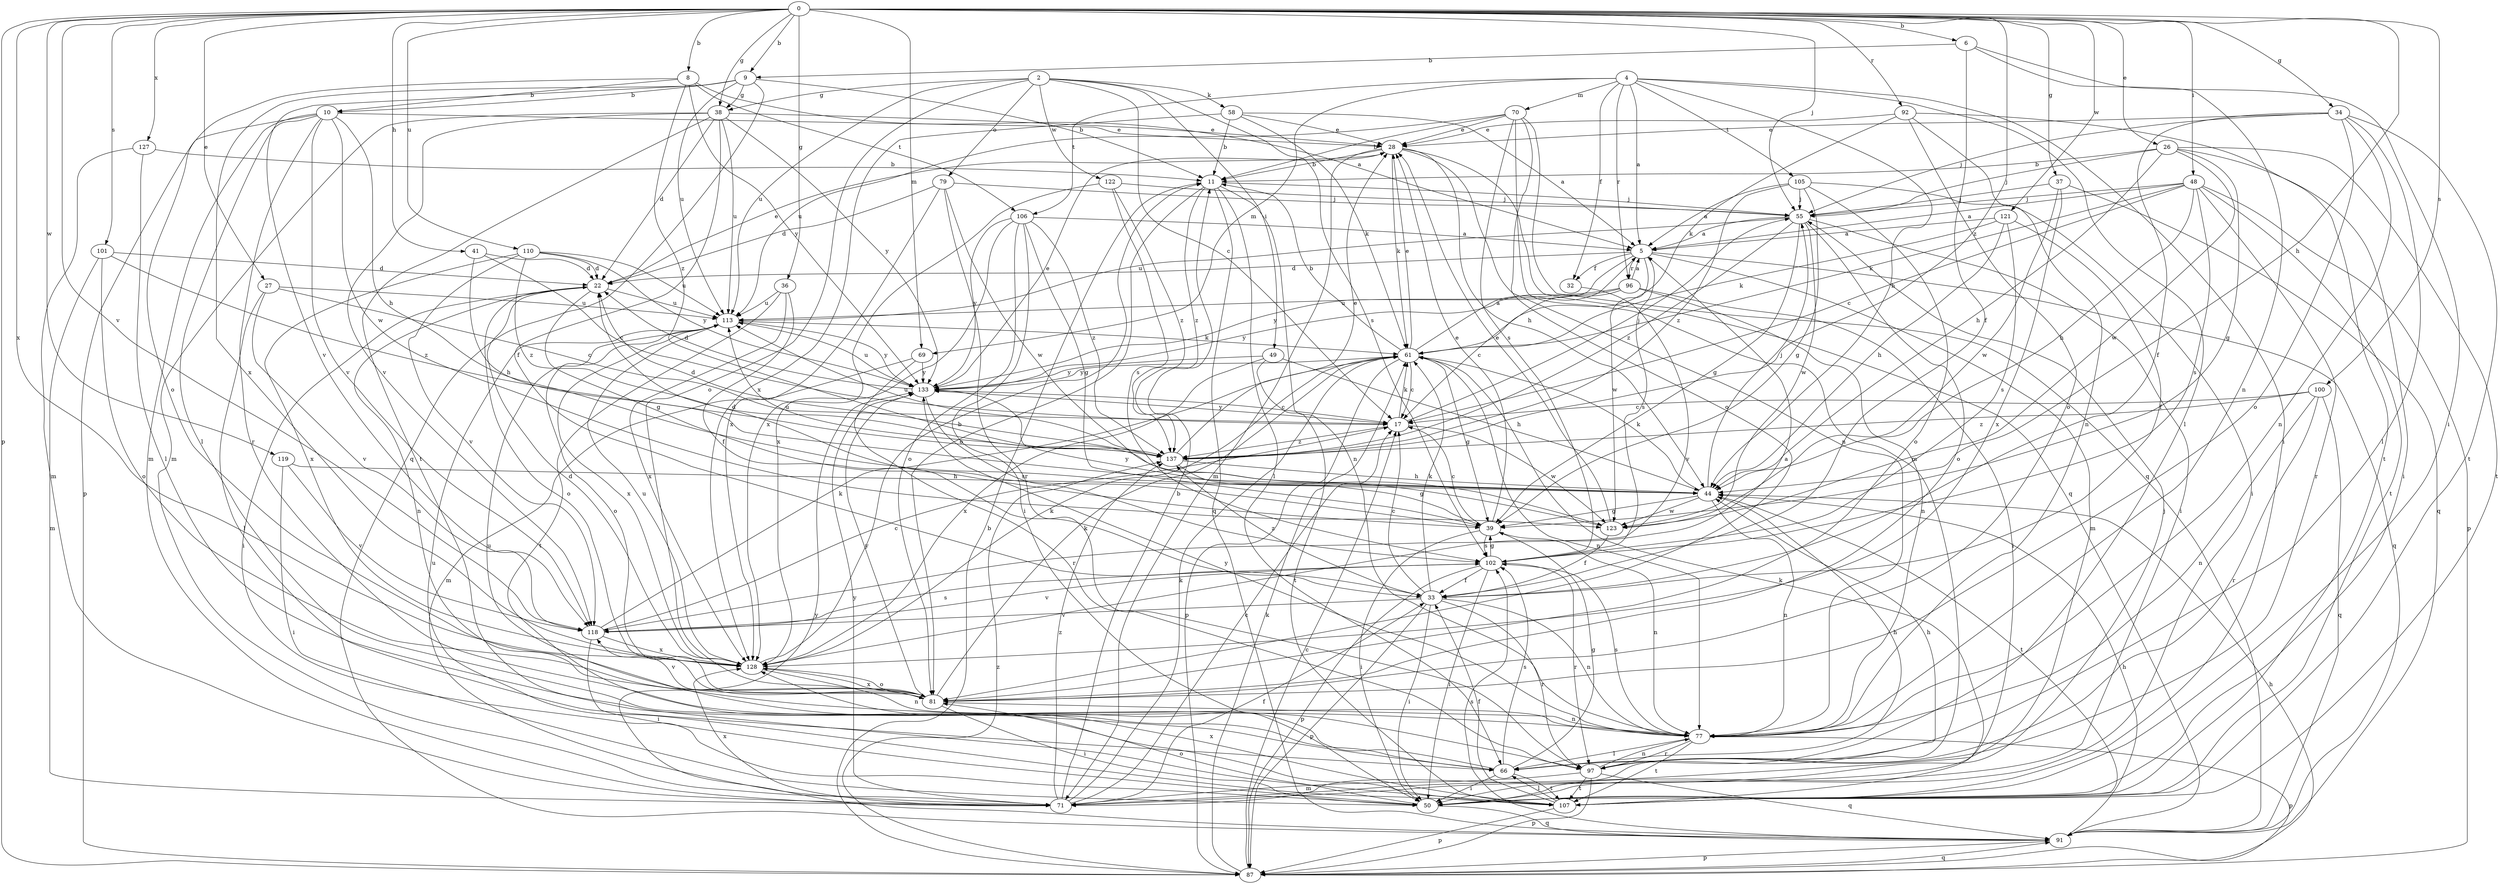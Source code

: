 strict digraph  {
0;
2;
4;
5;
6;
8;
9;
10;
11;
17;
22;
26;
27;
28;
32;
33;
34;
36;
37;
38;
39;
41;
44;
48;
49;
50;
55;
58;
61;
66;
69;
70;
71;
77;
79;
81;
87;
91;
92;
96;
97;
100;
101;
102;
105;
106;
107;
110;
113;
118;
119;
121;
122;
123;
127;
128;
133;
137;
0 -> 6  [label=b];
0 -> 8  [label=b];
0 -> 9  [label=b];
0 -> 26  [label=e];
0 -> 27  [label=e];
0 -> 34  [label=g];
0 -> 36  [label=g];
0 -> 37  [label=g];
0 -> 38  [label=g];
0 -> 41  [label=h];
0 -> 44  [label=h];
0 -> 48  [label=i];
0 -> 55  [label=j];
0 -> 69  [label=m];
0 -> 87  [label=p];
0 -> 92  [label=r];
0 -> 100  [label=s];
0 -> 101  [label=s];
0 -> 110  [label=u];
0 -> 118  [label=v];
0 -> 119  [label=w];
0 -> 121  [label=w];
0 -> 127  [label=x];
0 -> 128  [label=x];
0 -> 137  [label=z];
2 -> 17  [label=c];
2 -> 38  [label=g];
2 -> 49  [label=i];
2 -> 58  [label=k];
2 -> 79  [label=o];
2 -> 81  [label=o];
2 -> 102  [label=s];
2 -> 113  [label=u];
2 -> 122  [label=w];
4 -> 5  [label=a];
4 -> 32  [label=f];
4 -> 44  [label=h];
4 -> 50  [label=i];
4 -> 66  [label=l];
4 -> 69  [label=m];
4 -> 70  [label=m];
4 -> 96  [label=r];
4 -> 105  [label=t];
4 -> 106  [label=t];
5 -> 22  [label=d];
5 -> 32  [label=f];
5 -> 71  [label=m];
5 -> 91  [label=q];
5 -> 96  [label=r];
5 -> 102  [label=s];
5 -> 123  [label=w];
5 -> 133  [label=y];
6 -> 9  [label=b];
6 -> 33  [label=f];
6 -> 50  [label=i];
6 -> 77  [label=n];
8 -> 5  [label=a];
8 -> 10  [label=b];
8 -> 81  [label=o];
8 -> 106  [label=t];
8 -> 133  [label=y];
8 -> 137  [label=z];
9 -> 10  [label=b];
9 -> 11  [label=b];
9 -> 38  [label=g];
9 -> 91  [label=q];
9 -> 113  [label=u];
9 -> 118  [label=v];
9 -> 128  [label=x];
10 -> 28  [label=e];
10 -> 44  [label=h];
10 -> 66  [label=l];
10 -> 71  [label=m];
10 -> 87  [label=p];
10 -> 97  [label=r];
10 -> 118  [label=v];
10 -> 123  [label=w];
11 -> 55  [label=j];
11 -> 66  [label=l];
11 -> 77  [label=n];
11 -> 81  [label=o];
11 -> 91  [label=q];
11 -> 137  [label=z];
17 -> 55  [label=j];
17 -> 61  [label=k];
17 -> 123  [label=w];
17 -> 133  [label=y];
17 -> 137  [label=z];
22 -> 28  [label=e];
22 -> 39  [label=g];
22 -> 50  [label=i];
22 -> 77  [label=n];
22 -> 81  [label=o];
22 -> 113  [label=u];
26 -> 11  [label=b];
26 -> 39  [label=g];
26 -> 44  [label=h];
26 -> 50  [label=i];
26 -> 55  [label=j];
26 -> 107  [label=t];
26 -> 123  [label=w];
27 -> 17  [label=c];
27 -> 66  [label=l];
27 -> 113  [label=u];
27 -> 118  [label=v];
28 -> 11  [label=b];
28 -> 44  [label=h];
28 -> 61  [label=k];
28 -> 71  [label=m];
28 -> 77  [label=n];
28 -> 91  [label=q];
32 -> 118  [label=v];
33 -> 17  [label=c];
33 -> 50  [label=i];
33 -> 61  [label=k];
33 -> 77  [label=n];
33 -> 87  [label=p];
33 -> 97  [label=r];
33 -> 118  [label=v];
33 -> 137  [label=z];
34 -> 28  [label=e];
34 -> 33  [label=f];
34 -> 55  [label=j];
34 -> 66  [label=l];
34 -> 77  [label=n];
34 -> 81  [label=o];
34 -> 107  [label=t];
36 -> 33  [label=f];
36 -> 107  [label=t];
36 -> 113  [label=u];
36 -> 128  [label=x];
37 -> 55  [label=j];
37 -> 91  [label=q];
37 -> 123  [label=w];
37 -> 128  [label=x];
38 -> 22  [label=d];
38 -> 28  [label=e];
38 -> 33  [label=f];
38 -> 71  [label=m];
38 -> 107  [label=t];
38 -> 113  [label=u];
38 -> 118  [label=v];
38 -> 133  [label=y];
39 -> 17  [label=c];
39 -> 22  [label=d];
39 -> 28  [label=e];
39 -> 50  [label=i];
39 -> 77  [label=n];
39 -> 102  [label=s];
41 -> 17  [label=c];
41 -> 22  [label=d];
41 -> 44  [label=h];
44 -> 39  [label=g];
44 -> 55  [label=j];
44 -> 61  [label=k];
44 -> 77  [label=n];
44 -> 107  [label=t];
44 -> 113  [label=u];
44 -> 123  [label=w];
48 -> 5  [label=a];
48 -> 17  [label=c];
48 -> 44  [label=h];
48 -> 55  [label=j];
48 -> 61  [label=k];
48 -> 87  [label=p];
48 -> 97  [label=r];
48 -> 102  [label=s];
48 -> 107  [label=t];
49 -> 44  [label=h];
49 -> 107  [label=t];
49 -> 128  [label=x];
49 -> 133  [label=y];
50 -> 81  [label=o];
50 -> 91  [label=q];
55 -> 5  [label=a];
55 -> 39  [label=g];
55 -> 50  [label=i];
55 -> 81  [label=o];
55 -> 113  [label=u];
55 -> 123  [label=w];
55 -> 137  [label=z];
58 -> 5  [label=a];
58 -> 11  [label=b];
58 -> 28  [label=e];
58 -> 61  [label=k];
58 -> 128  [label=x];
61 -> 5  [label=a];
61 -> 11  [label=b];
61 -> 17  [label=c];
61 -> 28  [label=e];
61 -> 39  [label=g];
61 -> 77  [label=n];
61 -> 87  [label=p];
61 -> 133  [label=y];
66 -> 39  [label=g];
66 -> 44  [label=h];
66 -> 50  [label=i];
66 -> 102  [label=s];
66 -> 107  [label=t];
66 -> 113  [label=u];
69 -> 71  [label=m];
69 -> 97  [label=r];
69 -> 133  [label=y];
70 -> 11  [label=b];
70 -> 28  [label=e];
70 -> 71  [label=m];
70 -> 81  [label=o];
70 -> 91  [label=q];
70 -> 102  [label=s];
70 -> 113  [label=u];
71 -> 11  [label=b];
71 -> 17  [label=c];
71 -> 33  [label=f];
71 -> 55  [label=j];
71 -> 61  [label=k];
71 -> 128  [label=x];
71 -> 133  [label=y];
71 -> 137  [label=z];
77 -> 66  [label=l];
77 -> 87  [label=p];
77 -> 97  [label=r];
77 -> 102  [label=s];
77 -> 107  [label=t];
77 -> 133  [label=y];
79 -> 22  [label=d];
79 -> 55  [label=j];
79 -> 97  [label=r];
79 -> 123  [label=w];
79 -> 128  [label=x];
81 -> 50  [label=i];
81 -> 61  [label=k];
81 -> 77  [label=n];
81 -> 118  [label=v];
81 -> 128  [label=x];
81 -> 133  [label=y];
87 -> 11  [label=b];
87 -> 17  [label=c];
87 -> 44  [label=h];
87 -> 61  [label=k];
87 -> 91  [label=q];
87 -> 137  [label=z];
91 -> 44  [label=h];
91 -> 87  [label=p];
91 -> 102  [label=s];
91 -> 133  [label=y];
92 -> 28  [label=e];
92 -> 61  [label=k];
92 -> 77  [label=n];
92 -> 81  [label=o];
92 -> 107  [label=t];
96 -> 5  [label=a];
96 -> 17  [label=c];
96 -> 50  [label=i];
96 -> 77  [label=n];
96 -> 113  [label=u];
96 -> 133  [label=y];
97 -> 44  [label=h];
97 -> 71  [label=m];
97 -> 77  [label=n];
97 -> 87  [label=p];
97 -> 91  [label=q];
97 -> 107  [label=t];
100 -> 17  [label=c];
100 -> 77  [label=n];
100 -> 91  [label=q];
100 -> 97  [label=r];
100 -> 137  [label=z];
101 -> 22  [label=d];
101 -> 71  [label=m];
101 -> 81  [label=o];
101 -> 137  [label=z];
102 -> 33  [label=f];
102 -> 39  [label=g];
102 -> 50  [label=i];
102 -> 87  [label=p];
102 -> 97  [label=r];
102 -> 118  [label=v];
105 -> 5  [label=a];
105 -> 39  [label=g];
105 -> 50  [label=i];
105 -> 55  [label=j];
105 -> 81  [label=o];
105 -> 137  [label=z];
106 -> 5  [label=a];
106 -> 39  [label=g];
106 -> 50  [label=i];
106 -> 81  [label=o];
106 -> 128  [label=x];
106 -> 133  [label=y];
106 -> 137  [label=z];
107 -> 33  [label=f];
107 -> 61  [label=k];
107 -> 66  [label=l];
107 -> 87  [label=p];
107 -> 113  [label=u];
107 -> 128  [label=x];
110 -> 22  [label=d];
110 -> 113  [label=u];
110 -> 118  [label=v];
110 -> 128  [label=x];
110 -> 133  [label=y];
110 -> 137  [label=z];
113 -> 61  [label=k];
113 -> 81  [label=o];
113 -> 128  [label=x];
113 -> 133  [label=y];
118 -> 17  [label=c];
118 -> 50  [label=i];
118 -> 61  [label=k];
118 -> 102  [label=s];
118 -> 128  [label=x];
119 -> 44  [label=h];
119 -> 50  [label=i];
119 -> 118  [label=v];
121 -> 5  [label=a];
121 -> 33  [label=f];
121 -> 44  [label=h];
121 -> 61  [label=k];
121 -> 102  [label=s];
122 -> 55  [label=j];
122 -> 102  [label=s];
122 -> 128  [label=x];
122 -> 137  [label=z];
123 -> 28  [label=e];
123 -> 33  [label=f];
123 -> 133  [label=y];
127 -> 11  [label=b];
127 -> 66  [label=l];
127 -> 71  [label=m];
128 -> 5  [label=a];
128 -> 11  [label=b];
128 -> 22  [label=d];
128 -> 61  [label=k];
128 -> 77  [label=n];
128 -> 81  [label=o];
128 -> 113  [label=u];
133 -> 17  [label=c];
133 -> 22  [label=d];
133 -> 28  [label=e];
133 -> 102  [label=s];
133 -> 113  [label=u];
137 -> 22  [label=d];
137 -> 28  [label=e];
137 -> 39  [label=g];
137 -> 44  [label=h];
137 -> 113  [label=u];
}
